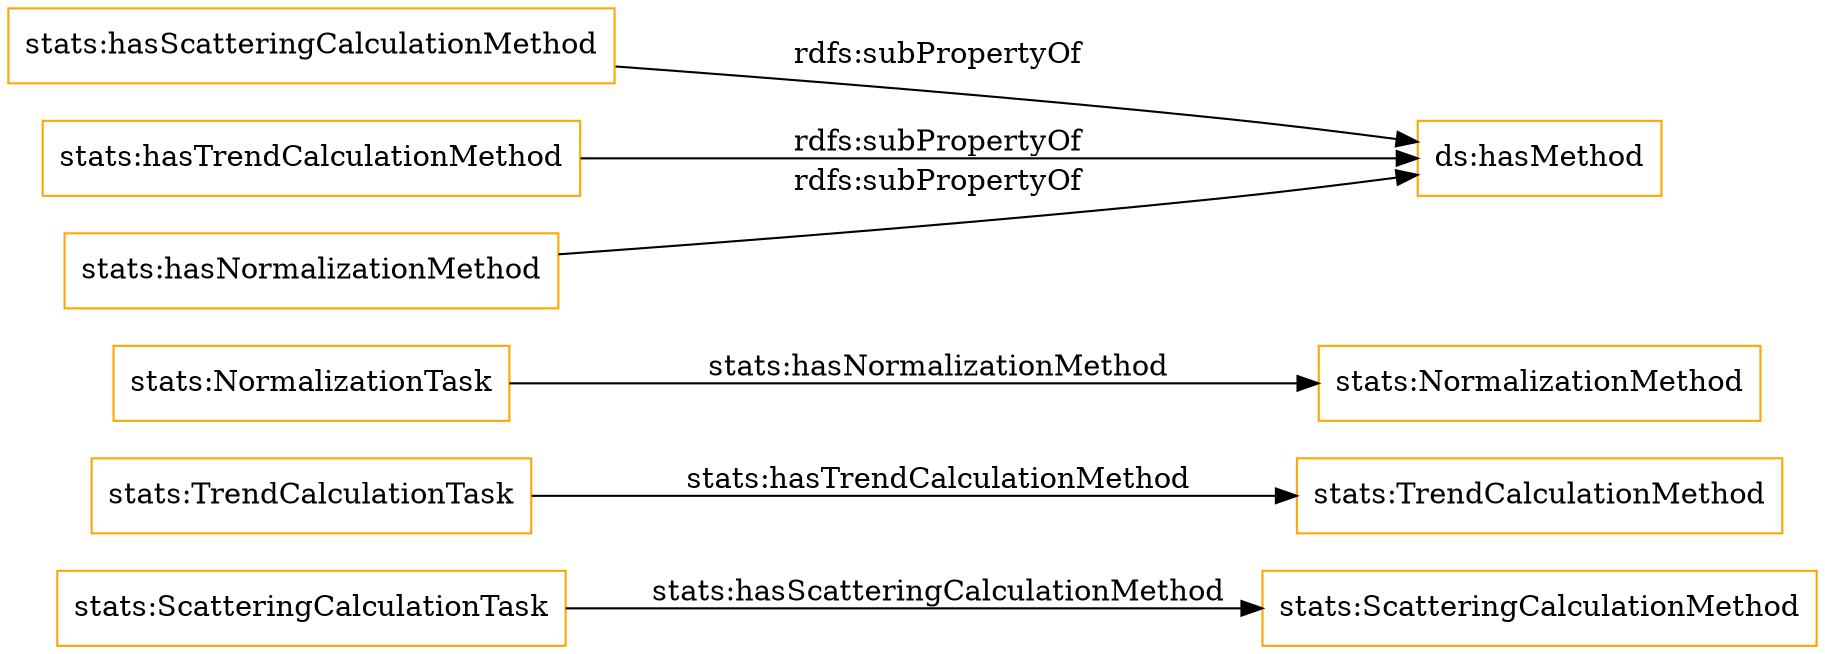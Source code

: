 digraph ar2dtool_diagram { 
rankdir=LR;
size="1501"
node [shape = rectangle, color="orange"]; "stats:ScatteringCalculationMethod" "stats:TrendCalculationTask" "stats:NormalizationTask" "stats:NormalizationMethod" "stats:ScatteringCalculationTask" "stats:TrendCalculationMethod" ; /*classes style*/
	"stats:hasScatteringCalculationMethod" -> "ds:hasMethod" [ label = "rdfs:subPropertyOf" ];
	"stats:hasTrendCalculationMethod" -> "ds:hasMethod" [ label = "rdfs:subPropertyOf" ];
	"stats:hasNormalizationMethod" -> "ds:hasMethod" [ label = "rdfs:subPropertyOf" ];
	"stats:TrendCalculationTask" -> "stats:TrendCalculationMethod" [ label = "stats:hasTrendCalculationMethod" ];
	"stats:NormalizationTask" -> "stats:NormalizationMethod" [ label = "stats:hasNormalizationMethod" ];
	"stats:ScatteringCalculationTask" -> "stats:ScatteringCalculationMethod" [ label = "stats:hasScatteringCalculationMethod" ];

}
